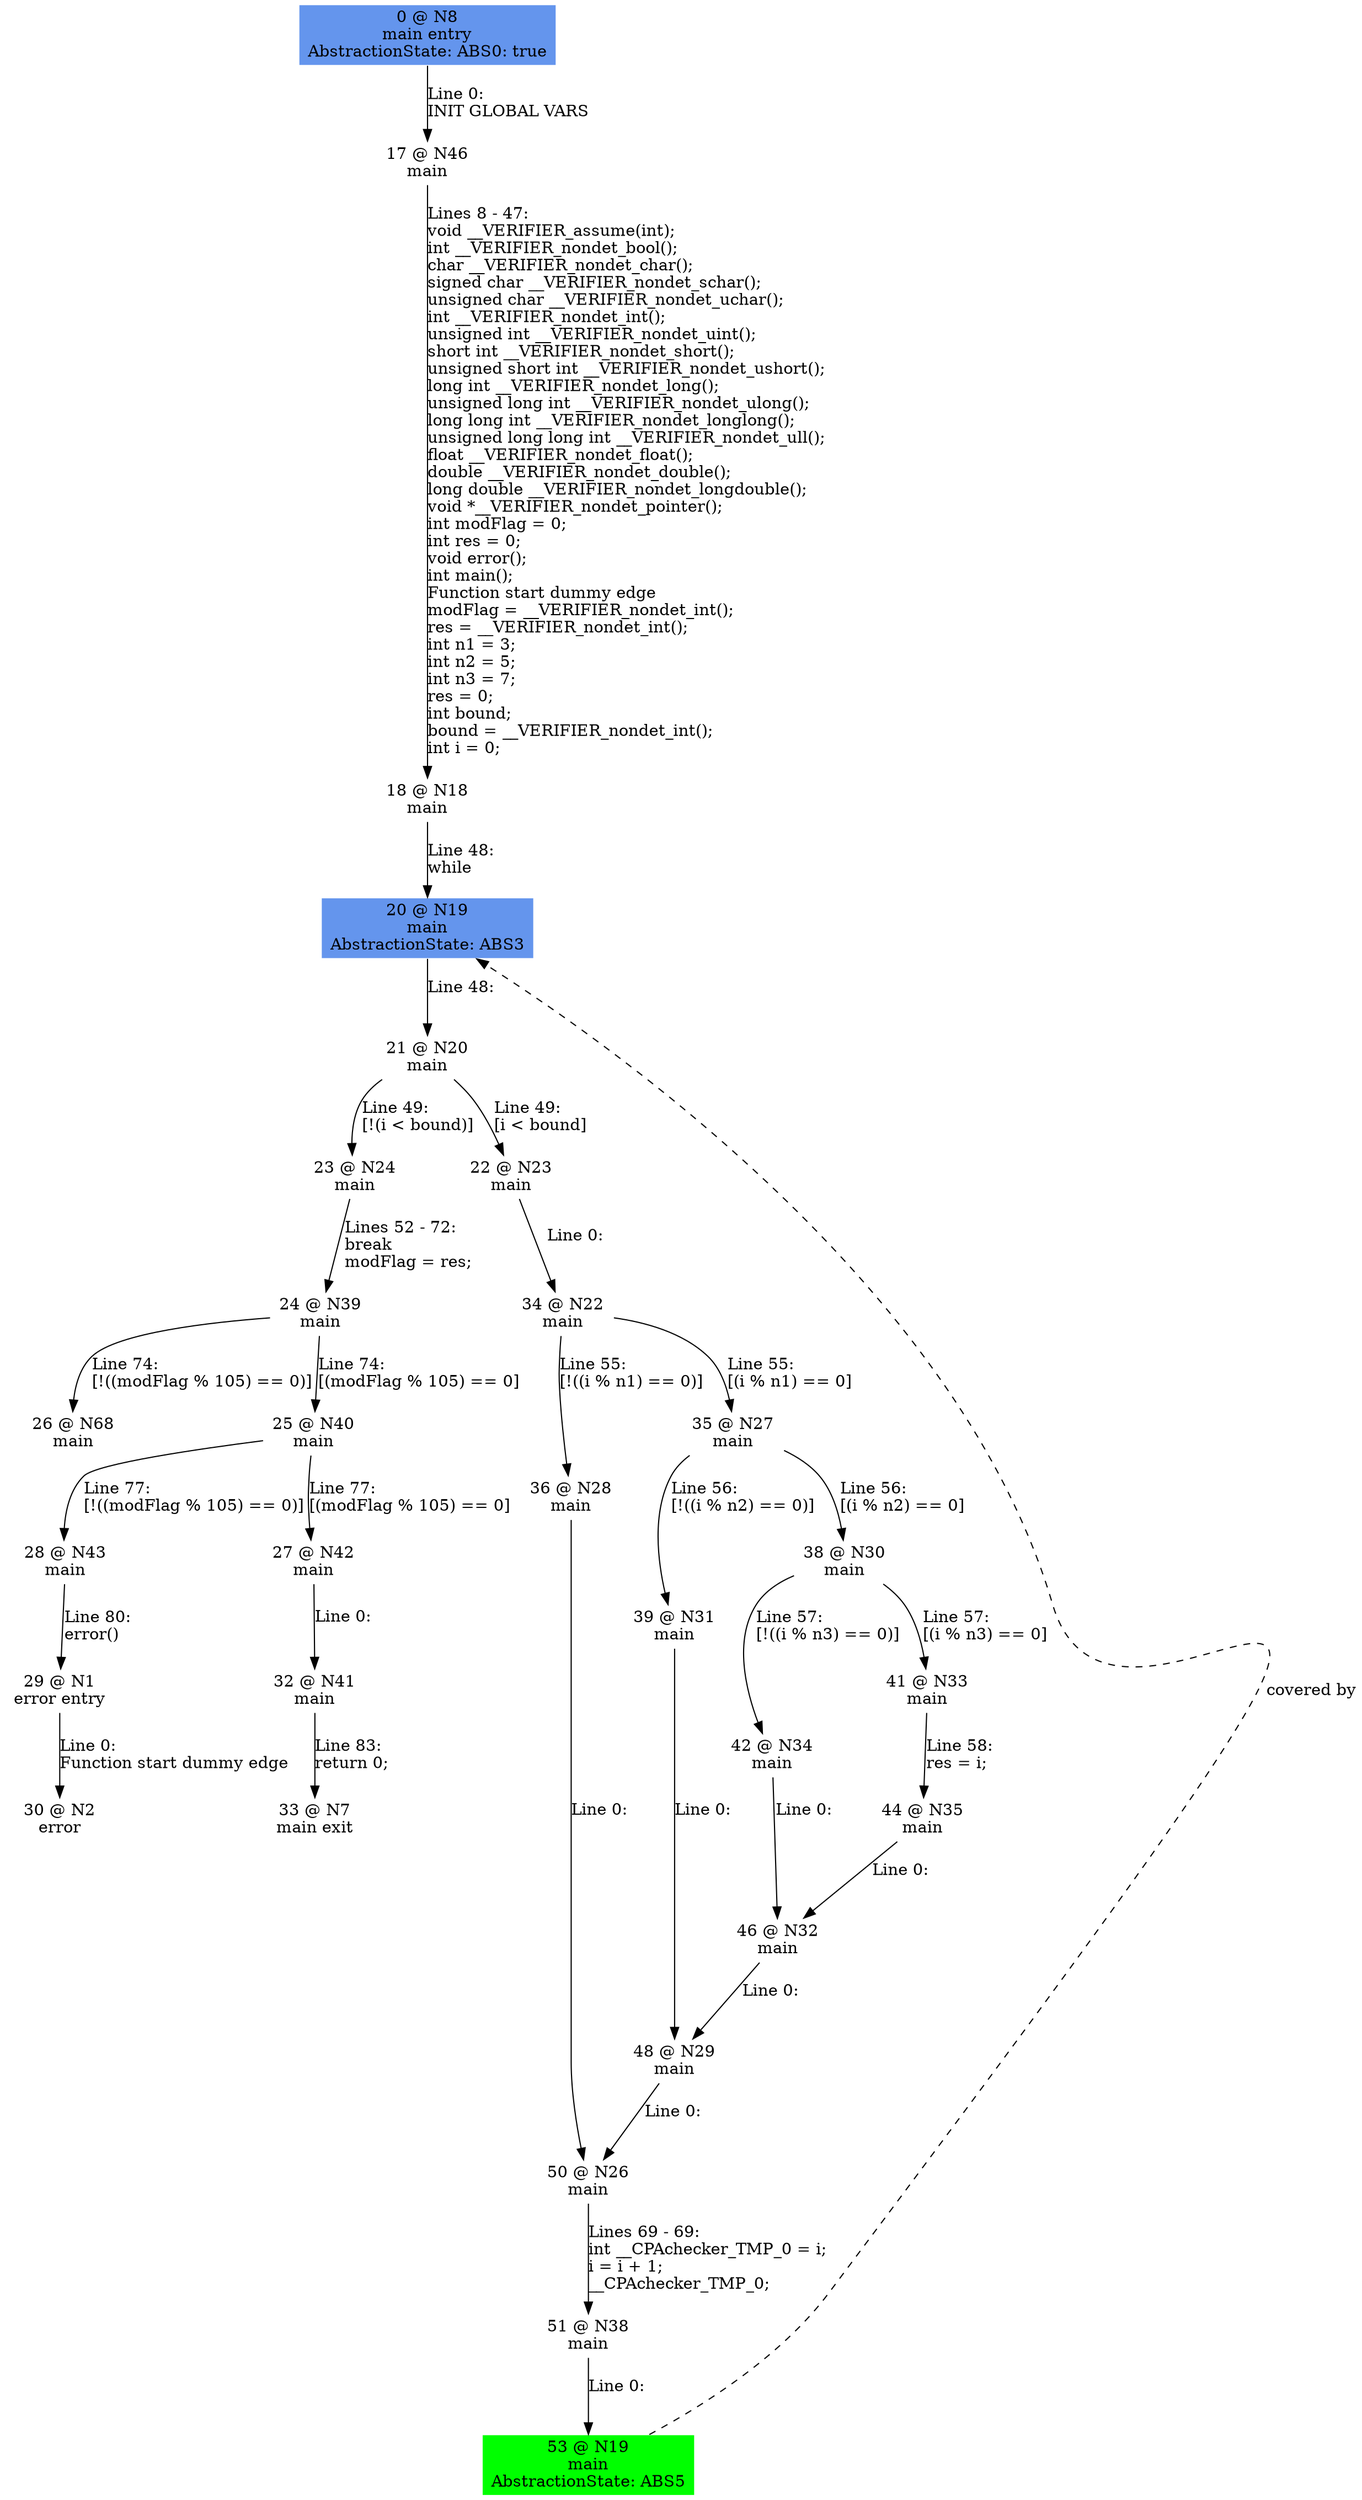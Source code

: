 digraph ARG {
node [style="filled" shape="box" color="white"]
0 [fillcolor="cornflowerblue" label="0 @ N8\nmain entry\nAbstractionState: ABS0: true\n" id="0"]
17 [label="17 @ N46\nmain\n" id="17"]
18 [label="18 @ N18\nmain\n" id="18"]
20 [fillcolor="cornflowerblue" label="20 @ N19\nmain\nAbstractionState: ABS3\n" id="20"]
21 [label="21 @ N20\nmain\n" id="21"]
23 [label="23 @ N24\nmain\n" id="23"]
24 [label="24 @ N39\nmain\n" id="24"]
26 [label="26 @ N68\nmain\n" id="26"]
25 [label="25 @ N40\nmain\n" id="25"]
28 [label="28 @ N43\nmain\n" id="28"]
29 [label="29 @ N1\nerror entry\n" id="29"]
30 [label="30 @ N2\nerror\n" id="30"]
27 [label="27 @ N42\nmain\n" id="27"]
32 [label="32 @ N41\nmain\n" id="32"]
33 [label="33 @ N7\nmain exit\n" id="33"]
22 [label="22 @ N23\nmain\n" id="22"]
34 [label="34 @ N22\nmain\n" id="34"]
36 [label="36 @ N28\nmain\n" id="36"]
50 [label="50 @ N26\nmain\n" id="50"]
51 [label="51 @ N38\nmain\n" id="51"]
53 [fillcolor="green" label="53 @ N19\nmain\nAbstractionState: ABS5\n" id="53"]
35 [label="35 @ N27\nmain\n" id="35"]
39 [label="39 @ N31\nmain\n" id="39"]
48 [label="48 @ N29\nmain\n" id="48"]
38 [label="38 @ N30\nmain\n" id="38"]
42 [label="42 @ N34\nmain\n" id="42"]
46 [label="46 @ N32\nmain\n" id="46"]
41 [label="41 @ N33\nmain\n" id="41"]
44 [label="44 @ N35\nmain\n" id="44"]
0 -> 17 [label="Line 0: \lINIT GLOBAL VARS\l" id="0 -> 17"]
17 -> 18 [label="Lines 8 - 47: \lvoid __VERIFIER_assume(int);\lint __VERIFIER_nondet_bool();\lchar __VERIFIER_nondet_char();\lsigned char __VERIFIER_nondet_schar();\lunsigned char __VERIFIER_nondet_uchar();\lint __VERIFIER_nondet_int();\lunsigned int __VERIFIER_nondet_uint();\lshort int __VERIFIER_nondet_short();\lunsigned short int __VERIFIER_nondet_ushort();\llong int __VERIFIER_nondet_long();\lunsigned long int __VERIFIER_nondet_ulong();\llong long int __VERIFIER_nondet_longlong();\lunsigned long long int __VERIFIER_nondet_ull();\lfloat __VERIFIER_nondet_float();\ldouble __VERIFIER_nondet_double();\llong double __VERIFIER_nondet_longdouble();\lvoid *__VERIFIER_nondet_pointer();\lint modFlag = 0;\lint res = 0;\lvoid error();\lint main();\lFunction start dummy edge\lmodFlag = __VERIFIER_nondet_int();\lres = __VERIFIER_nondet_int();\lint n1 = 3;\lint n2 = 5;\lint n3 = 7;\lres = 0;\lint bound;\lbound = __VERIFIER_nondet_int();\lint i = 0;\l" id="17 -> 18"]
18 -> 20 [label="Line 48: \lwhile\l" id="18 -> 20"]
53 -> 20 [style="dashed" weight="0" label="covered by"]
20 -> 21 [label="Line 48: \l\l" id="20 -> 21"]
21 -> 22 [label="Line 49: \l[i < bound]\l" id="21 -> 22"]
21 -> 23 [label="Line 49: \l[!(i < bound)]\l" id="21 -> 23"]
23 -> 24 [label="Lines 52 - 72: \lbreak\lmodFlag = res;\l" id="23 -> 24"]
24 -> 25 [label="Line 74: \l[(modFlag % 105) == 0]\l" id="24 -> 25"]
24 -> 26 [label="Line 74: \l[!((modFlag % 105) == 0)]\l" id="24 -> 26"]
25 -> 27 [label="Line 77: \l[(modFlag % 105) == 0]\l" id="25 -> 27"]
25 -> 28 [label="Line 77: \l[!((modFlag % 105) == 0)]\l" id="25 -> 28"]
28 -> 29 [label="Line 80: \lerror()\l" id="28 -> 29"]
29 -> 30 [label="Line 0: \lFunction start dummy edge\l" id="29 -> 30"]
27 -> 32 [label="Line 0: \l\l" id="27 -> 32"]
32 -> 33 [label="Line 83: \lreturn 0;\l" id="32 -> 33"]
22 -> 34 [label="Line 0: \l\l" id="22 -> 34"]
34 -> 35 [label="Line 55: \l[(i % n1) == 0]\l" id="34 -> 35"]
34 -> 36 [label="Line 55: \l[!((i % n1) == 0)]\l" id="34 -> 36"]
36 -> 50 [label="Line 0: \l\l" id="36 -> 50"]
50 -> 51 [label="Lines 69 - 69: \lint __CPAchecker_TMP_0 = i;\li = i + 1;\l__CPAchecker_TMP_0;\l" id="50 -> 51"]
51 -> 53 [label="Line 0: \l\l" id="51 -> 53"]
35 -> 38 [label="Line 56: \l[(i % n2) == 0]\l" id="35 -> 38"]
35 -> 39 [label="Line 56: \l[!((i % n2) == 0)]\l" id="35 -> 39"]
39 -> 48 [label="Line 0: \l\l" id="39 -> 48"]
48 -> 50 [label="Line 0: \l\l" id="48 -> 50"]
38 -> 41 [label="Line 57: \l[(i % n3) == 0]\l" id="38 -> 41"]
38 -> 42 [label="Line 57: \l[!((i % n3) == 0)]\l" id="38 -> 42"]
42 -> 46 [label="Line 0: \l\l" id="42 -> 46"]
46 -> 48 [label="Line 0: \l\l" id="46 -> 48"]
41 -> 44 [label="Line 58: \lres = i;\l" id="41 -> 44"]
44 -> 46 [label="Line 0: \l\l" id="44 -> 46"]
}
